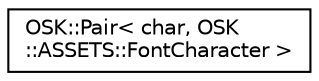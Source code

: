 digraph "Representación gráfica de la clase"
{
 // LATEX_PDF_SIZE
  edge [fontname="Helvetica",fontsize="10",labelfontname="Helvetica",labelfontsize="10"];
  node [fontname="Helvetica",fontsize="10",shape=record];
  rankdir="LR";
  Node0 [label="OSK::Pair\< char, OSK\l::ASSETS::FontCharacter \>",height=0.2,width=0.4,color="black", fillcolor="white", style="filled",URL="$struct_o_s_k_1_1_pair.html",tooltip=" "];
}
